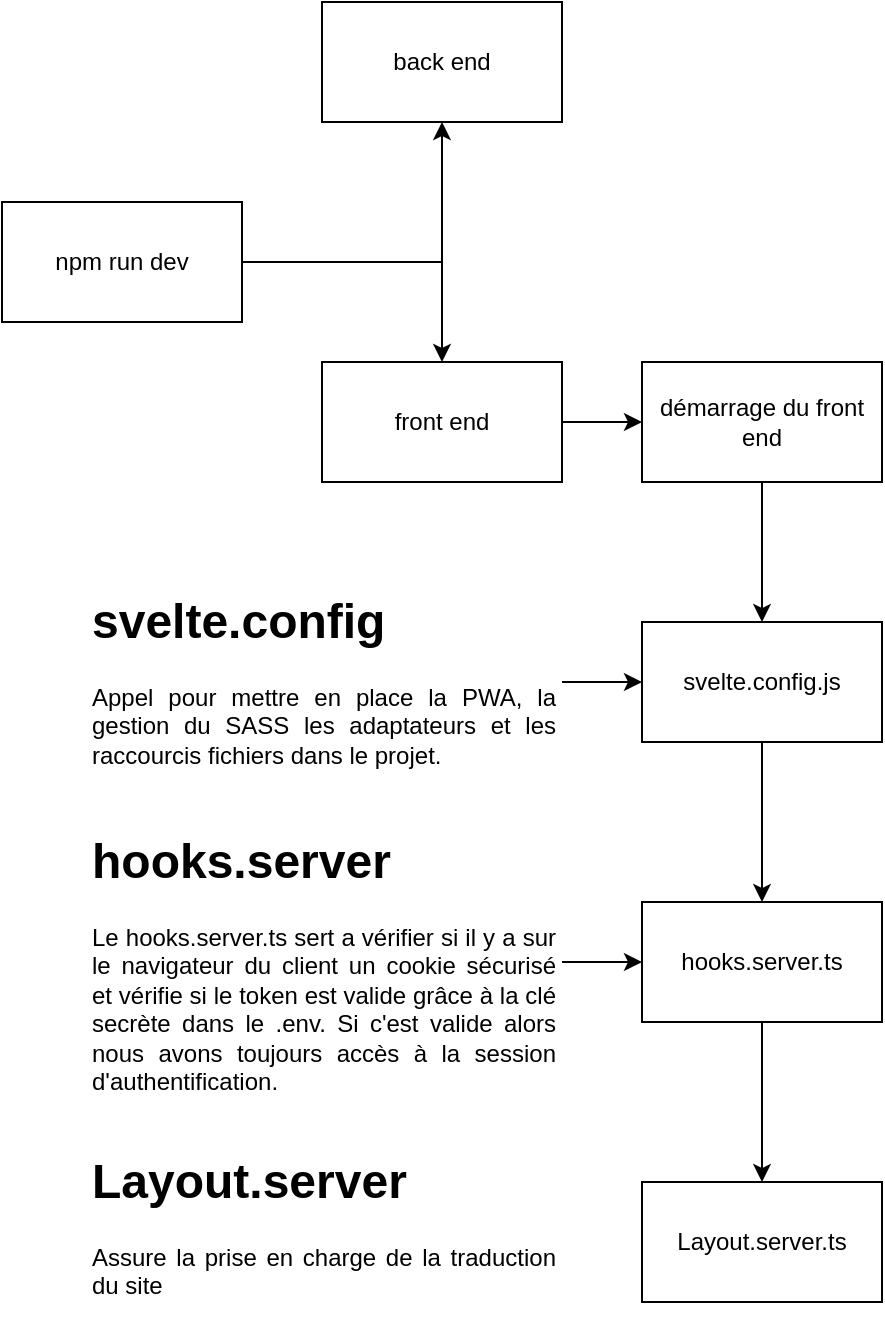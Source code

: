 <mxfile version="22.1.21" type="github">
  <diagram name="Page-1" id="VXtNGIWzz0i97T_DtU3W">
    <mxGraphModel dx="1434" dy="772" grid="1" gridSize="10" guides="1" tooltips="1" connect="1" arrows="1" fold="1" page="1" pageScale="1" pageWidth="827" pageHeight="1169" math="0" shadow="0">
      <root>
        <mxCell id="0" />
        <mxCell id="1" parent="0" />
        <mxCell id="yugVjjV_UeTPimWIvTRu-3" value="" style="edgeStyle=orthogonalEdgeStyle;rounded=0;orthogonalLoop=1;jettySize=auto;html=1;" parent="1" source="yugVjjV_UeTPimWIvTRu-1" target="yugVjjV_UeTPimWIvTRu-2" edge="1">
          <mxGeometry relative="1" as="geometry">
            <Array as="points">
              <mxPoint x="260" y="470" />
            </Array>
          </mxGeometry>
        </mxCell>
        <mxCell id="yugVjjV_UeTPimWIvTRu-1" value="npm run dev" style="rounded=0;whiteSpace=wrap;html=1;" parent="1" vertex="1">
          <mxGeometry x="40" y="440" width="120" height="60" as="geometry" />
        </mxCell>
        <mxCell id="yugVjjV_UeTPimWIvTRu-5" value="" style="edgeStyle=orthogonalEdgeStyle;rounded=0;orthogonalLoop=1;jettySize=auto;html=1;" parent="1" source="yugVjjV_UeTPimWIvTRu-2" target="yugVjjV_UeTPimWIvTRu-4" edge="1">
          <mxGeometry relative="1" as="geometry" />
        </mxCell>
        <mxCell id="yugVjjV_UeTPimWIvTRu-2" value="front end" style="rounded=0;whiteSpace=wrap;html=1;" parent="1" vertex="1">
          <mxGeometry x="200" y="520" width="120" height="60" as="geometry" />
        </mxCell>
        <mxCell id="uxCP0doEJ4sgyuuDpB1K-8" value="" style="edgeStyle=orthogonalEdgeStyle;rounded=0;orthogonalLoop=1;jettySize=auto;html=1;entryX=0.5;entryY=0;entryDx=0;entryDy=0;" edge="1" parent="1" source="yugVjjV_UeTPimWIvTRu-4" target="uxCP0doEJ4sgyuuDpB1K-14">
          <mxGeometry relative="1" as="geometry">
            <mxPoint x="420" y="690" as="targetPoint" />
          </mxGeometry>
        </mxCell>
        <mxCell id="yugVjjV_UeTPimWIvTRu-4" value="démarrage du front end" style="rounded=0;whiteSpace=wrap;html=1;" parent="1" vertex="1">
          <mxGeometry x="360" y="520" width="120" height="60" as="geometry" />
        </mxCell>
        <mxCell id="uxCP0doEJ4sgyuuDpB1K-1" value="back end" style="rounded=0;whiteSpace=wrap;html=1;" vertex="1" parent="1">
          <mxGeometry x="200" y="340" width="120" height="60" as="geometry" />
        </mxCell>
        <mxCell id="uxCP0doEJ4sgyuuDpB1K-2" value="" style="endArrow=classic;html=1;rounded=0;exitX=1;exitY=0.5;exitDx=0;exitDy=0;entryX=0.5;entryY=1;entryDx=0;entryDy=0;" edge="1" parent="1" source="yugVjjV_UeTPimWIvTRu-1" target="uxCP0doEJ4sgyuuDpB1K-1">
          <mxGeometry width="50" height="50" relative="1" as="geometry">
            <mxPoint x="390" y="500" as="sourcePoint" />
            <mxPoint x="440" y="450" as="targetPoint" />
            <Array as="points">
              <mxPoint x="260" y="470" />
            </Array>
          </mxGeometry>
        </mxCell>
        <mxCell id="uxCP0doEJ4sgyuuDpB1K-13" value="" style="edgeStyle=orthogonalEdgeStyle;rounded=0;orthogonalLoop=1;jettySize=auto;html=1;" edge="1" parent="1" source="uxCP0doEJ4sgyuuDpB1K-7" target="uxCP0doEJ4sgyuuDpB1K-12">
          <mxGeometry relative="1" as="geometry" />
        </mxCell>
        <mxCell id="uxCP0doEJ4sgyuuDpB1K-7" value="hooks.server.ts" style="rounded=0;whiteSpace=wrap;html=1;" vertex="1" parent="1">
          <mxGeometry x="360" y="790" width="120" height="60" as="geometry" />
        </mxCell>
        <mxCell id="uxCP0doEJ4sgyuuDpB1K-10" value="" style="edgeStyle=orthogonalEdgeStyle;rounded=0;orthogonalLoop=1;jettySize=auto;html=1;" edge="1" parent="1" source="uxCP0doEJ4sgyuuDpB1K-9" target="uxCP0doEJ4sgyuuDpB1K-7">
          <mxGeometry relative="1" as="geometry" />
        </mxCell>
        <mxCell id="uxCP0doEJ4sgyuuDpB1K-9" value="&lt;h1&gt;hooks.server&lt;/h1&gt;&lt;p style=&quot;text-align: justify;&quot;&gt;Le hooks.server.ts sert a vérifier si il y a sur le navigateur du client un cookie sécurisé et vérifie si le token est valide grâce à la clé secrète dans le .env. Si c&#39;est valide alors nous avons toujours accès à la session d&#39;authentification.&lt;br&gt;&lt;/p&gt;" style="text;html=1;strokeColor=none;fillColor=none;spacing=5;spacingTop=-20;whiteSpace=wrap;overflow=hidden;rounded=0;" vertex="1" parent="1">
          <mxGeometry x="80" y="750" width="240" height="140" as="geometry" />
        </mxCell>
        <mxCell id="uxCP0doEJ4sgyuuDpB1K-12" value="Layout.server.ts" style="whiteSpace=wrap;html=1;rounded=0;" vertex="1" parent="1">
          <mxGeometry x="360" y="930" width="120" height="60" as="geometry" />
        </mxCell>
        <mxCell id="uxCP0doEJ4sgyuuDpB1K-15" value="" style="edgeStyle=orthogonalEdgeStyle;rounded=0;orthogonalLoop=1;jettySize=auto;html=1;" edge="1" parent="1" source="uxCP0doEJ4sgyuuDpB1K-14" target="uxCP0doEJ4sgyuuDpB1K-7">
          <mxGeometry relative="1" as="geometry" />
        </mxCell>
        <UserObject label="svelte.config.js" link="svelte.config.js" id="uxCP0doEJ4sgyuuDpB1K-14">
          <mxCell style="rounded=0;whiteSpace=wrap;html=1;" vertex="1" parent="1">
            <mxGeometry x="360" y="650" width="120" height="60" as="geometry" />
          </mxCell>
        </UserObject>
        <mxCell id="uxCP0doEJ4sgyuuDpB1K-18" value="" style="edgeStyle=orthogonalEdgeStyle;rounded=0;orthogonalLoop=1;jettySize=auto;html=1;" edge="1" parent="1" source="uxCP0doEJ4sgyuuDpB1K-16" target="uxCP0doEJ4sgyuuDpB1K-14">
          <mxGeometry relative="1" as="geometry" />
        </mxCell>
        <mxCell id="uxCP0doEJ4sgyuuDpB1K-16" value="&lt;h1&gt;svelte.config&lt;/h1&gt;&lt;p style=&quot;text-align: justify;&quot;&gt;Appel pour mettre en place la PWA, la gestion du SASS les adaptateurs et les raccourcis fichiers dans le projet.&lt;br&gt;&lt;/p&gt;" style="text;html=1;strokeColor=none;fillColor=none;spacing=5;spacingTop=-20;whiteSpace=wrap;overflow=hidden;rounded=0;" vertex="1" parent="1">
          <mxGeometry x="80" y="630" width="240" height="100" as="geometry" />
        </mxCell>
        <mxCell id="uxCP0doEJ4sgyuuDpB1K-20" value="&lt;h1&gt;Layout.server&lt;/h1&gt;&lt;p style=&quot;text-align: justify;&quot;&gt;Assure la prise en charge de la traduction du site&lt;br&gt;&lt;/p&gt;" style="text;html=1;strokeColor=none;fillColor=none;spacing=5;spacingTop=-20;whiteSpace=wrap;overflow=hidden;rounded=0;" vertex="1" parent="1">
          <mxGeometry x="80" y="910" width="240" height="100" as="geometry" />
        </mxCell>
      </root>
    </mxGraphModel>
  </diagram>
</mxfile>
